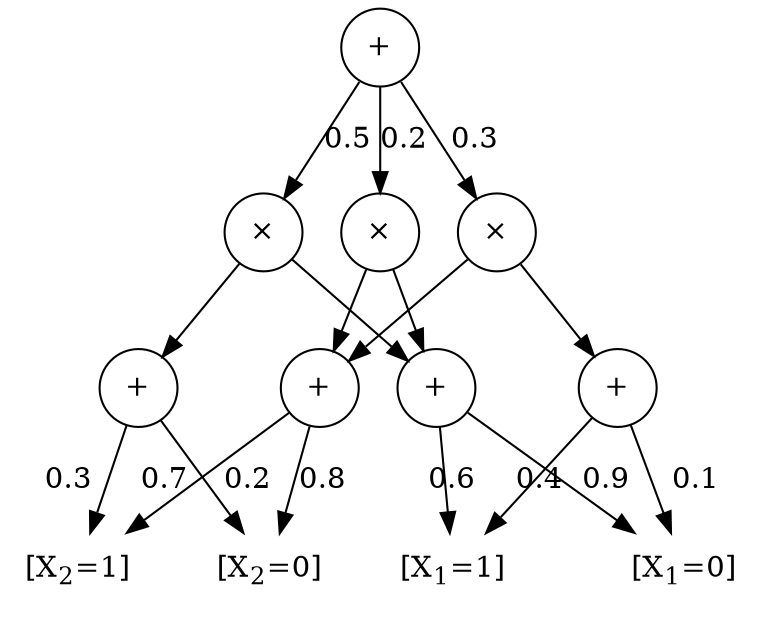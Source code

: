 digraph G {
  graph [ranksep="0.50"];
  node [shape=circle];
  root [label="+", shape=circle];
  splines="false";
  subgraph L1 {
    P1 [label=<&times;>];
    P2 [label=<&times;>];
    P3 [label=<&times;>];
  };
  root -> P1 [label="0.5"];
  root -> P2 [label="0.2"];
  root -> P3 [label="0.3"];
  subgraph L2 {
    S1 [label="+"];
    S2 [label="+"];
    S3 [label="+"];
    S4 [label="+"];
  };
  P1 -> {S1 S3};
  P2 -> {S1 S4};
  P3 -> {S2 S4};
  subgraph L3 {
    I1 [label=<[X<sub>1</sub>=1]>, shape=none];
    I2 [label=<[X<sub>1</sub>=0]>, shape=none];
    I3 [label=<[X<sub>2</sub>=1]>, shape=none];
    I4 [label=<[X<sub>2</sub>=0]>, shape=none];
  };
  S1 -> I1 [label="0.6"];
  S1 -> I2 [label="0.4"];
  S2 -> I1 [label="0.9"];
  S2 -> I2 [label="0.1"];
  S3 -> I3 [label="0.3"];
  S3 -> I4 [label="0.7"];
  S4 -> I3 [label="0.2"];
  S4 -> I4 [label="0.8"];
}
